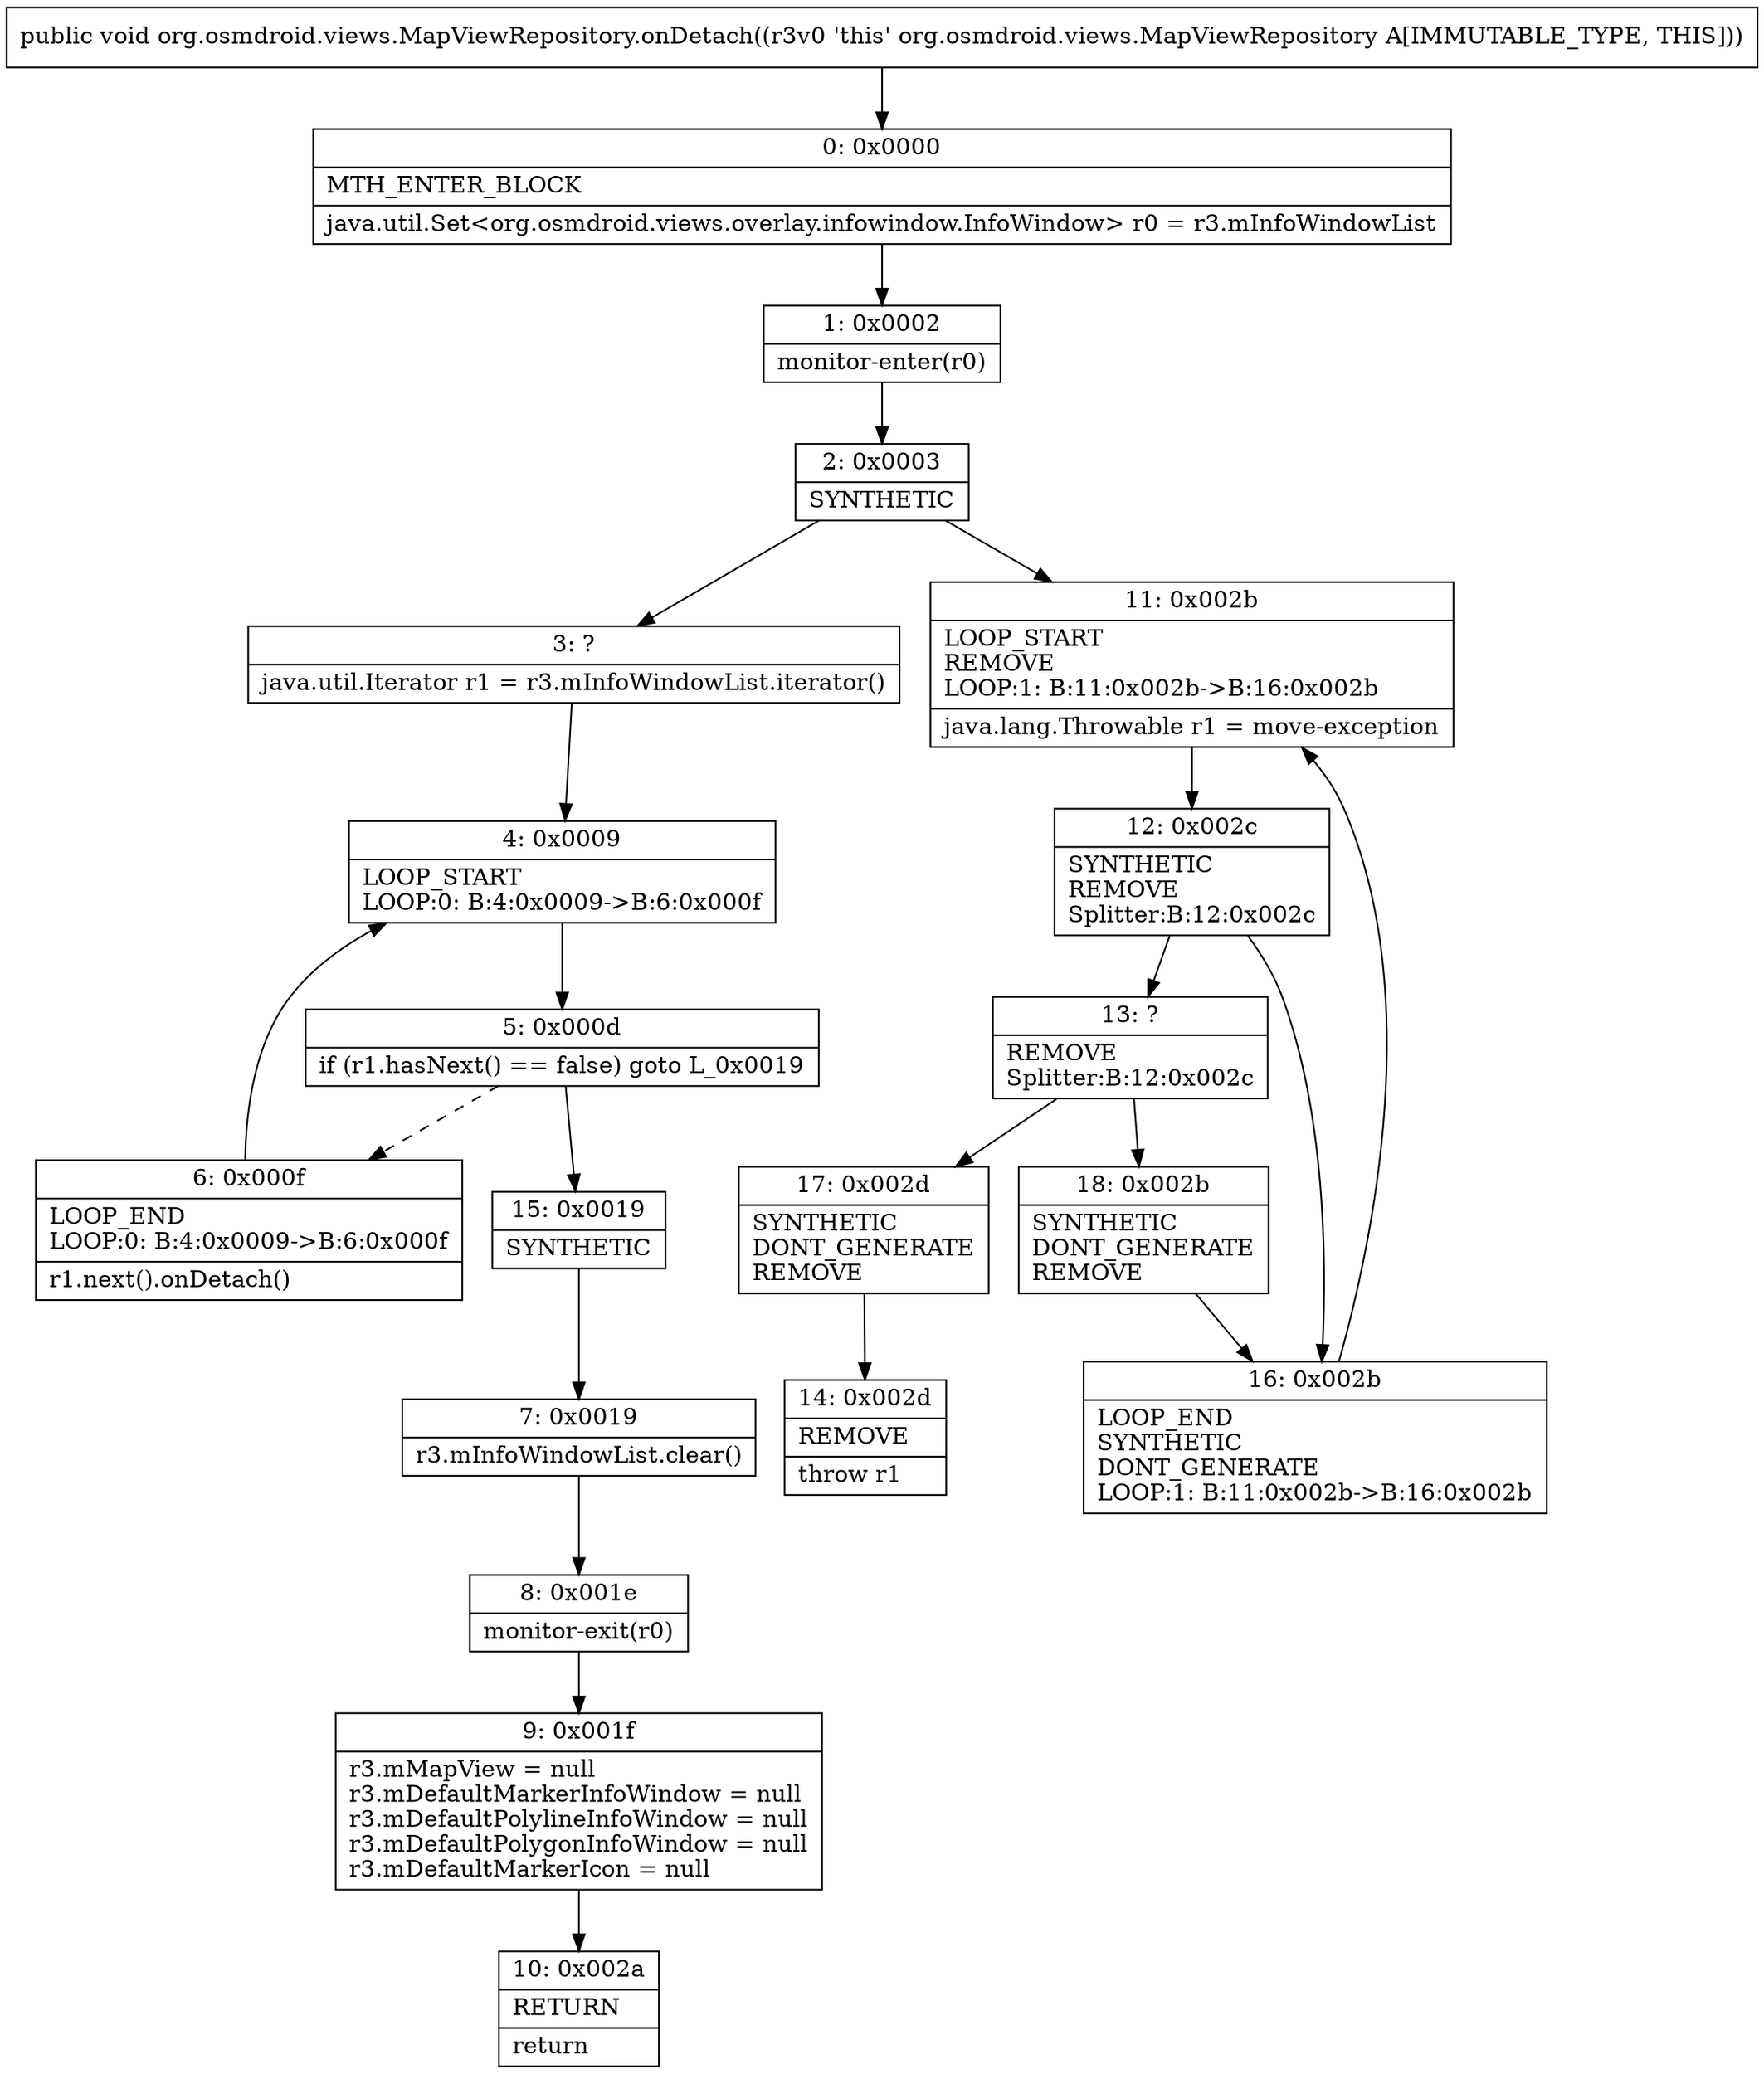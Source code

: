 digraph "CFG fororg.osmdroid.views.MapViewRepository.onDetach()V" {
Node_0 [shape=record,label="{0\:\ 0x0000|MTH_ENTER_BLOCK\l|java.util.Set\<org.osmdroid.views.overlay.infowindow.InfoWindow\> r0 = r3.mInfoWindowList\l}"];
Node_1 [shape=record,label="{1\:\ 0x0002|monitor\-enter(r0)\l}"];
Node_2 [shape=record,label="{2\:\ 0x0003|SYNTHETIC\l}"];
Node_3 [shape=record,label="{3\:\ ?|java.util.Iterator r1 = r3.mInfoWindowList.iterator()\l}"];
Node_4 [shape=record,label="{4\:\ 0x0009|LOOP_START\lLOOP:0: B:4:0x0009\-\>B:6:0x000f\l}"];
Node_5 [shape=record,label="{5\:\ 0x000d|if (r1.hasNext() == false) goto L_0x0019\l}"];
Node_6 [shape=record,label="{6\:\ 0x000f|LOOP_END\lLOOP:0: B:4:0x0009\-\>B:6:0x000f\l|r1.next().onDetach()\l}"];
Node_7 [shape=record,label="{7\:\ 0x0019|r3.mInfoWindowList.clear()\l}"];
Node_8 [shape=record,label="{8\:\ 0x001e|monitor\-exit(r0)\l}"];
Node_9 [shape=record,label="{9\:\ 0x001f|r3.mMapView = null\lr3.mDefaultMarkerInfoWindow = null\lr3.mDefaultPolylineInfoWindow = null\lr3.mDefaultPolygonInfoWindow = null\lr3.mDefaultMarkerIcon = null\l}"];
Node_10 [shape=record,label="{10\:\ 0x002a|RETURN\l|return\l}"];
Node_11 [shape=record,label="{11\:\ 0x002b|LOOP_START\lREMOVE\lLOOP:1: B:11:0x002b\-\>B:16:0x002b\l|java.lang.Throwable r1 = move\-exception\l}"];
Node_12 [shape=record,label="{12\:\ 0x002c|SYNTHETIC\lREMOVE\lSplitter:B:12:0x002c\l}"];
Node_13 [shape=record,label="{13\:\ ?|REMOVE\lSplitter:B:12:0x002c\l}"];
Node_14 [shape=record,label="{14\:\ 0x002d|REMOVE\l|throw r1\l}"];
Node_15 [shape=record,label="{15\:\ 0x0019|SYNTHETIC\l}"];
Node_16 [shape=record,label="{16\:\ 0x002b|LOOP_END\lSYNTHETIC\lDONT_GENERATE\lLOOP:1: B:11:0x002b\-\>B:16:0x002b\l}"];
Node_17 [shape=record,label="{17\:\ 0x002d|SYNTHETIC\lDONT_GENERATE\lREMOVE\l}"];
Node_18 [shape=record,label="{18\:\ 0x002b|SYNTHETIC\lDONT_GENERATE\lREMOVE\l}"];
MethodNode[shape=record,label="{public void org.osmdroid.views.MapViewRepository.onDetach((r3v0 'this' org.osmdroid.views.MapViewRepository A[IMMUTABLE_TYPE, THIS])) }"];
MethodNode -> Node_0;
Node_0 -> Node_1;
Node_1 -> Node_2;
Node_2 -> Node_3;
Node_2 -> Node_11;
Node_3 -> Node_4;
Node_4 -> Node_5;
Node_5 -> Node_6[style=dashed];
Node_5 -> Node_15;
Node_6 -> Node_4;
Node_7 -> Node_8;
Node_8 -> Node_9;
Node_9 -> Node_10;
Node_11 -> Node_12;
Node_12 -> Node_13;
Node_12 -> Node_16;
Node_13 -> Node_17;
Node_13 -> Node_18;
Node_15 -> Node_7;
Node_16 -> Node_11;
Node_17 -> Node_14;
Node_18 -> Node_16;
}

